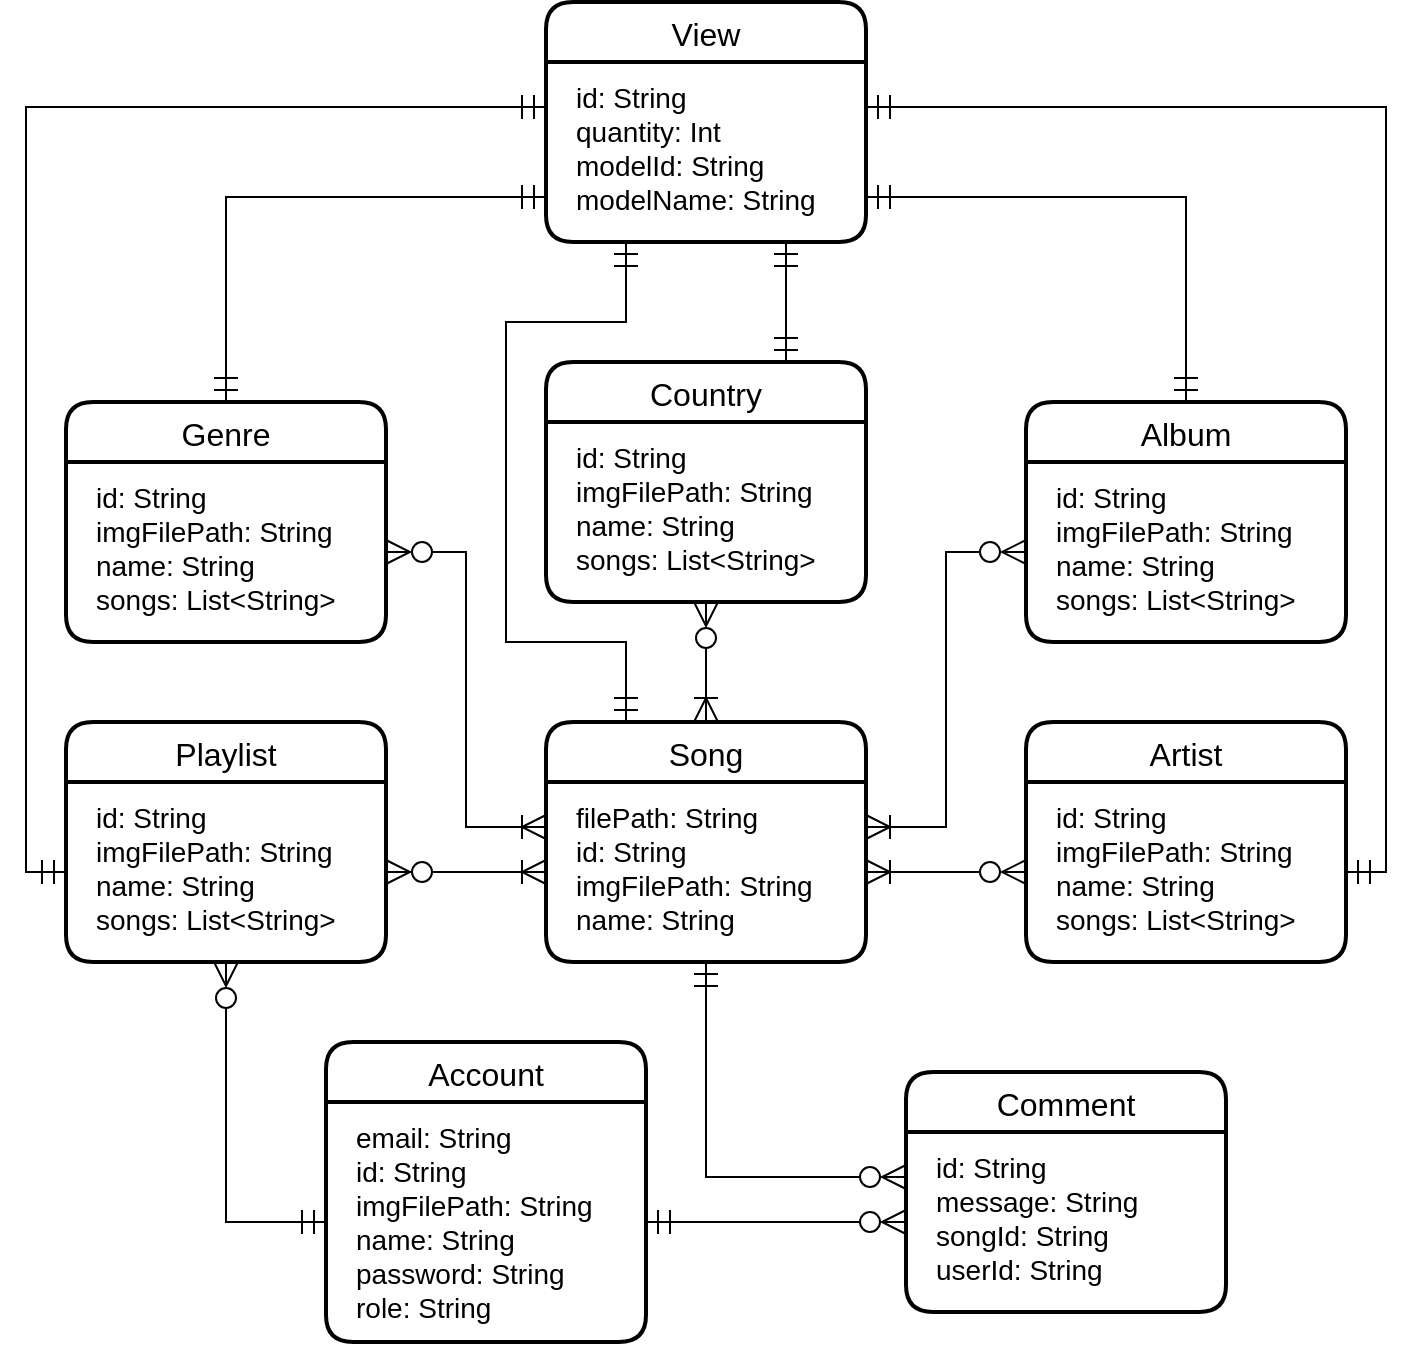 <mxfile version="20.5.1" type="device"><diagram id="imh_jplVHEMOK1gO8Dd0" name="Page-1"><mxGraphModel dx="1038" dy="1740" grid="1" gridSize="10" guides="1" tooltips="1" connect="1" arrows="1" fold="1" page="1" pageScale="1" pageWidth="827" pageHeight="1169" math="0" shadow="0"><root><mxCell id="0"/><mxCell id="1" parent="0"/><mxCell id="A_F9yblzPvORglMfT5ZY-1" value="Genre" style="swimlane;childLayout=stackLayout;horizontal=1;startSize=30;horizontalStack=0;rounded=1;fontSize=16;fontStyle=0;strokeWidth=2;resizeParent=0;resizeLast=1;shadow=0;dashed=0;align=center;" vertex="1" parent="1"><mxGeometry x="100" y="160" width="160" height="120" as="geometry"><mxRectangle x="140" y="100" width="80" height="30" as="alternateBounds"/></mxGeometry></mxCell><mxCell id="A_F9yblzPvORglMfT5ZY-2" value="id: String&#10;imgFilePath: String&#10;name: String&#10;songs: List&lt;String&gt;" style="align=left;strokeColor=none;fillColor=none;spacingLeft=10;fontSize=14;verticalAlign=top;resizable=0;rotatable=0;part=1;spacing=5;" vertex="1" parent="A_F9yblzPvORglMfT5ZY-1"><mxGeometry y="30" width="160" height="90" as="geometry"/></mxCell><mxCell id="A_F9yblzPvORglMfT5ZY-3" value="Country" style="swimlane;childLayout=stackLayout;horizontal=1;startSize=30;horizontalStack=0;rounded=1;fontSize=16;fontStyle=0;strokeWidth=2;resizeParent=0;resizeLast=1;shadow=0;dashed=0;align=center;" vertex="1" parent="1"><mxGeometry x="340" y="140" width="160" height="120" as="geometry"><mxRectangle x="140" y="100" width="80" height="30" as="alternateBounds"/></mxGeometry></mxCell><mxCell id="A_F9yblzPvORglMfT5ZY-4" value="id: String&#10;imgFilePath: String&#10;name: String&#10;songs: List&lt;String&gt;" style="align=left;strokeColor=none;fillColor=none;spacingLeft=10;fontSize=14;verticalAlign=top;resizable=0;rotatable=0;part=1;spacing=5;" vertex="1" parent="A_F9yblzPvORglMfT5ZY-3"><mxGeometry y="30" width="160" height="90" as="geometry"/></mxCell><mxCell id="A_F9yblzPvORglMfT5ZY-5" value="Playlist" style="swimlane;childLayout=stackLayout;horizontal=1;startSize=30;horizontalStack=0;rounded=1;fontSize=16;fontStyle=0;strokeWidth=2;resizeParent=0;resizeLast=1;shadow=0;dashed=0;align=center;" vertex="1" parent="1"><mxGeometry x="100" y="320" width="160" height="120" as="geometry"><mxRectangle x="140" y="100" width="80" height="30" as="alternateBounds"/></mxGeometry></mxCell><mxCell id="A_F9yblzPvORglMfT5ZY-6" value="id: String&#10;imgFilePath: String&#10;name: String&#10;songs: List&lt;String&gt;" style="align=left;strokeColor=none;fillColor=none;spacingLeft=10;fontSize=14;verticalAlign=top;resizable=0;rotatable=0;part=1;spacing=5;" vertex="1" parent="A_F9yblzPvORglMfT5ZY-5"><mxGeometry y="30" width="160" height="90" as="geometry"/></mxCell><mxCell id="A_F9yblzPvORglMfT5ZY-7" value="Artist" style="swimlane;childLayout=stackLayout;horizontal=1;startSize=30;horizontalStack=0;rounded=1;fontSize=16;fontStyle=0;strokeWidth=2;resizeParent=0;resizeLast=1;shadow=0;dashed=0;align=center;" vertex="1" parent="1"><mxGeometry x="580" y="320" width="160" height="120" as="geometry"><mxRectangle x="140" y="100" width="80" height="30" as="alternateBounds"/></mxGeometry></mxCell><mxCell id="A_F9yblzPvORglMfT5ZY-8" value="id: String&#10;imgFilePath: String&#10;name: String&#10;songs: List&lt;String&gt;" style="align=left;strokeColor=none;fillColor=none;spacingLeft=10;fontSize=14;verticalAlign=top;resizable=0;rotatable=0;part=1;spacing=5;" vertex="1" parent="A_F9yblzPvORglMfT5ZY-7"><mxGeometry y="30" width="160" height="90" as="geometry"/></mxCell><mxCell id="A_F9yblzPvORglMfT5ZY-9" value="Album" style="swimlane;childLayout=stackLayout;horizontal=1;startSize=30;horizontalStack=0;rounded=1;fontSize=16;fontStyle=0;strokeWidth=2;resizeParent=0;resizeLast=1;shadow=0;dashed=0;align=center;" vertex="1" parent="1"><mxGeometry x="580" y="160" width="160" height="120" as="geometry"><mxRectangle x="140" y="100" width="80" height="30" as="alternateBounds"/></mxGeometry></mxCell><mxCell id="A_F9yblzPvORglMfT5ZY-10" value="id: String&#10;imgFilePath: String&#10;name: String&#10;songs: List&lt;String&gt;" style="align=left;strokeColor=none;fillColor=none;spacingLeft=10;fontSize=14;verticalAlign=top;resizable=0;rotatable=0;part=1;spacing=5;" vertex="1" parent="A_F9yblzPvORglMfT5ZY-9"><mxGeometry y="30" width="160" height="90" as="geometry"/></mxCell><mxCell id="A_F9yblzPvORglMfT5ZY-25" style="edgeStyle=orthogonalEdgeStyle;rounded=0;jumpSize=6;orthogonalLoop=1;jettySize=auto;html=1;exitX=0.5;exitY=0;exitDx=0;exitDy=0;entryX=0.5;entryY=1;entryDx=0;entryDy=0;fontSize=12;startSize=10;endSize=10;startArrow=ERoneToMany;startFill=0;endArrow=ERzeroToMany;endFill=0;" edge="1" parent="1" source="A_F9yblzPvORglMfT5ZY-11" target="A_F9yblzPvORglMfT5ZY-4"><mxGeometry relative="1" as="geometry"/></mxCell><mxCell id="A_F9yblzPvORglMfT5ZY-11" value="Song" style="swimlane;childLayout=stackLayout;horizontal=1;startSize=30;horizontalStack=0;rounded=1;fontSize=16;fontStyle=0;strokeWidth=2;resizeParent=0;resizeLast=1;shadow=0;dashed=0;align=center;" vertex="1" parent="1"><mxGeometry x="340" y="320" width="160" height="120" as="geometry"><mxRectangle x="140" y="100" width="80" height="30" as="alternateBounds"/></mxGeometry></mxCell><mxCell id="A_F9yblzPvORglMfT5ZY-12" value="filePath: String&#10;id: String&#10;imgFilePath: String&#10;name: String" style="align=left;strokeColor=none;fillColor=none;spacingLeft=10;fontSize=14;verticalAlign=top;resizable=0;rotatable=0;part=1;spacing=5;" vertex="1" parent="A_F9yblzPvORglMfT5ZY-11"><mxGeometry y="30" width="160" height="90" as="geometry"/></mxCell><mxCell id="A_F9yblzPvORglMfT5ZY-13" value="View" style="swimlane;childLayout=stackLayout;horizontal=1;startSize=30;horizontalStack=0;rounded=1;fontSize=16;fontStyle=0;strokeWidth=2;resizeParent=0;resizeLast=1;shadow=0;dashed=0;align=center;" vertex="1" parent="1"><mxGeometry x="340" y="-40" width="160" height="120" as="geometry"><mxRectangle x="140" y="100" width="80" height="30" as="alternateBounds"/></mxGeometry></mxCell><mxCell id="A_F9yblzPvORglMfT5ZY-14" value="id: String&#10;quantity: Int&#10;modelId: String&#10;modelName: String" style="align=left;strokeColor=none;fillColor=none;spacingLeft=10;fontSize=14;verticalAlign=top;resizable=0;rotatable=0;part=1;spacing=5;" vertex="1" parent="A_F9yblzPvORglMfT5ZY-13"><mxGeometry y="30" width="160" height="90" as="geometry"/></mxCell><mxCell id="A_F9yblzPvORglMfT5ZY-16" value="Comment" style="swimlane;childLayout=stackLayout;horizontal=1;startSize=30;horizontalStack=0;rounded=1;fontSize=16;fontStyle=0;strokeWidth=2;resizeParent=0;resizeLast=1;shadow=0;dashed=0;align=center;" vertex="1" parent="1"><mxGeometry x="520" y="495" width="160" height="120" as="geometry"><mxRectangle x="140" y="100" width="80" height="30" as="alternateBounds"/></mxGeometry></mxCell><mxCell id="A_F9yblzPvORglMfT5ZY-17" value="id: String&#10;message: String&#10;songId: String&#10;userId: String" style="align=left;strokeColor=none;fillColor=none;spacingLeft=10;fontSize=14;verticalAlign=top;resizable=0;rotatable=0;part=1;spacing=5;" vertex="1" parent="A_F9yblzPvORglMfT5ZY-16"><mxGeometry y="30" width="160" height="90" as="geometry"/></mxCell><mxCell id="A_F9yblzPvORglMfT5ZY-32" style="edgeStyle=orthogonalEdgeStyle;rounded=0;jumpSize=6;orthogonalLoop=1;jettySize=auto;html=1;exitX=0;exitY=0.5;exitDx=0;exitDy=0;entryX=0.5;entryY=1;entryDx=0;entryDy=0;fontSize=12;startArrow=ERmandOne;startFill=0;endArrow=ERzeroToMany;endFill=0;startSize=10;endSize=10;" edge="1" parent="1" source="A_F9yblzPvORglMfT5ZY-19" target="A_F9yblzPvORglMfT5ZY-6"><mxGeometry relative="1" as="geometry"><Array as="points"><mxPoint x="180" y="570"/></Array></mxGeometry></mxCell><mxCell id="A_F9yblzPvORglMfT5ZY-18" value="Account" style="swimlane;childLayout=stackLayout;horizontal=1;startSize=30;horizontalStack=0;rounded=1;fontSize=16;fontStyle=0;strokeWidth=2;resizeParent=0;resizeLast=1;shadow=0;dashed=0;align=center;" vertex="1" parent="1"><mxGeometry x="230" y="480" width="160" height="150" as="geometry"><mxRectangle x="140" y="100" width="80" height="30" as="alternateBounds"/></mxGeometry></mxCell><mxCell id="A_F9yblzPvORglMfT5ZY-19" value="email: String&#10;id: String&#10;imgFilePath: String&#10;name: String&#10;password: String&#10;role: String" style="align=left;strokeColor=none;fillColor=none;spacingLeft=10;fontSize=14;verticalAlign=top;resizable=0;rotatable=0;part=1;spacing=5;" vertex="1" parent="A_F9yblzPvORglMfT5ZY-18"><mxGeometry y="30" width="160" height="120" as="geometry"/></mxCell><mxCell id="A_F9yblzPvORglMfT5ZY-20" value="" style="edgeStyle=entityRelationEdgeStyle;fontSize=12;html=1;endArrow=ERoneToMany;startArrow=ERzeroToMany;rounded=0;entryX=0;entryY=0.5;entryDx=0;entryDy=0;exitX=1;exitY=0.5;exitDx=0;exitDy=0;fontStyle=0;jumpSize=6;endSize=10;startSize=10;" edge="1" parent="1" source="A_F9yblzPvORglMfT5ZY-6" target="A_F9yblzPvORglMfT5ZY-12"><mxGeometry width="100" height="100" relative="1" as="geometry"><mxPoint x="300" y="480" as="sourcePoint"/><mxPoint x="400" y="380" as="targetPoint"/></mxGeometry></mxCell><mxCell id="A_F9yblzPvORglMfT5ZY-27" style="edgeStyle=orthogonalEdgeStyle;rounded=0;jumpSize=6;orthogonalLoop=1;jettySize=auto;html=1;exitX=1;exitY=0.5;exitDx=0;exitDy=0;entryX=0;entryY=0.5;entryDx=0;entryDy=0;fontSize=12;startArrow=ERoneToMany;startFill=0;endArrow=ERzeroToMany;endFill=0;startSize=10;endSize=10;" edge="1" parent="1" source="A_F9yblzPvORglMfT5ZY-12" target="A_F9yblzPvORglMfT5ZY-8"><mxGeometry relative="1" as="geometry"/></mxCell><mxCell id="A_F9yblzPvORglMfT5ZY-28" style="edgeStyle=orthogonalEdgeStyle;rounded=0;jumpSize=6;orthogonalLoop=1;jettySize=auto;html=1;exitX=1;exitY=0.25;exitDx=0;exitDy=0;entryX=0;entryY=0.5;entryDx=0;entryDy=0;fontSize=12;startArrow=ERoneToMany;startFill=0;endArrow=ERzeroToMany;endFill=0;startSize=10;endSize=10;" edge="1" parent="1" source="A_F9yblzPvORglMfT5ZY-12" target="A_F9yblzPvORglMfT5ZY-10"><mxGeometry relative="1" as="geometry"/></mxCell><mxCell id="A_F9yblzPvORglMfT5ZY-29" style="edgeStyle=orthogonalEdgeStyle;rounded=0;jumpSize=6;orthogonalLoop=1;jettySize=auto;html=1;exitX=0;exitY=0.25;exitDx=0;exitDy=0;entryX=1;entryY=0.5;entryDx=0;entryDy=0;fontSize=12;startArrow=ERoneToMany;startFill=0;endArrow=ERzeroToMany;endFill=0;startSize=10;endSize=10;" edge="1" parent="1" source="A_F9yblzPvORglMfT5ZY-12" target="A_F9yblzPvORglMfT5ZY-2"><mxGeometry relative="1" as="geometry"/></mxCell><mxCell id="A_F9yblzPvORglMfT5ZY-30" style="edgeStyle=orthogonalEdgeStyle;rounded=0;jumpSize=6;orthogonalLoop=1;jettySize=auto;html=1;exitX=1;exitY=0.5;exitDx=0;exitDy=0;entryX=0;entryY=0.5;entryDx=0;entryDy=0;fontSize=12;startArrow=ERmandOne;startFill=0;endArrow=ERzeroToMany;endFill=0;startSize=10;endSize=10;" edge="1" parent="1" source="A_F9yblzPvORglMfT5ZY-19" target="A_F9yblzPvORglMfT5ZY-17"><mxGeometry relative="1" as="geometry"/></mxCell><mxCell id="A_F9yblzPvORglMfT5ZY-31" style="edgeStyle=orthogonalEdgeStyle;rounded=0;jumpSize=6;orthogonalLoop=1;jettySize=auto;html=1;exitX=0.5;exitY=1;exitDx=0;exitDy=0;entryX=0;entryY=0.25;entryDx=0;entryDy=0;fontSize=12;startArrow=ERmandOne;startFill=0;endArrow=ERzeroToMany;endFill=0;startSize=10;endSize=10;" edge="1" parent="1" source="A_F9yblzPvORglMfT5ZY-12" target="A_F9yblzPvORglMfT5ZY-17"><mxGeometry relative="1" as="geometry"><Array as="points"><mxPoint x="420" y="548"/></Array></mxGeometry></mxCell><mxCell id="A_F9yblzPvORglMfT5ZY-33" style="edgeStyle=orthogonalEdgeStyle;rounded=0;jumpSize=6;orthogonalLoop=1;jettySize=auto;html=1;exitX=0;exitY=0.75;exitDx=0;exitDy=0;entryX=0.5;entryY=0;entryDx=0;entryDy=0;fontSize=12;startArrow=ERmandOne;startFill=0;endArrow=ERmandOne;endFill=0;startSize=10;endSize=10;" edge="1" parent="1" source="A_F9yblzPvORglMfT5ZY-14" target="A_F9yblzPvORglMfT5ZY-1"><mxGeometry relative="1" as="geometry"/></mxCell><mxCell id="A_F9yblzPvORglMfT5ZY-35" style="edgeStyle=orthogonalEdgeStyle;rounded=0;jumpSize=6;orthogonalLoop=1;jettySize=auto;html=1;exitX=0;exitY=0.25;exitDx=0;exitDy=0;entryX=0;entryY=0.5;entryDx=0;entryDy=0;fontSize=12;startArrow=ERmandOne;startFill=0;endArrow=ERmandOne;endFill=0;startSize=10;endSize=10;" edge="1" parent="1" source="A_F9yblzPvORglMfT5ZY-14" target="A_F9yblzPvORglMfT5ZY-6"><mxGeometry relative="1" as="geometry"/></mxCell><mxCell id="A_F9yblzPvORglMfT5ZY-36" style="edgeStyle=orthogonalEdgeStyle;rounded=0;jumpSize=6;orthogonalLoop=1;jettySize=auto;html=1;exitX=1;exitY=0.75;exitDx=0;exitDy=0;entryX=0.5;entryY=0;entryDx=0;entryDy=0;fontSize=12;startArrow=ERmandOne;startFill=0;endArrow=ERmandOne;endFill=0;startSize=10;endSize=10;" edge="1" parent="1" source="A_F9yblzPvORglMfT5ZY-14" target="A_F9yblzPvORglMfT5ZY-9"><mxGeometry relative="1" as="geometry"/></mxCell><mxCell id="A_F9yblzPvORglMfT5ZY-37" style="edgeStyle=orthogonalEdgeStyle;rounded=0;jumpSize=6;orthogonalLoop=1;jettySize=auto;html=1;exitX=1;exitY=0.25;exitDx=0;exitDy=0;entryX=1;entryY=0.5;entryDx=0;entryDy=0;fontSize=12;startArrow=ERmandOne;startFill=0;endArrow=ERmandOne;endFill=0;startSize=10;endSize=10;" edge="1" parent="1" source="A_F9yblzPvORglMfT5ZY-14" target="A_F9yblzPvORglMfT5ZY-8"><mxGeometry relative="1" as="geometry"/></mxCell><mxCell id="A_F9yblzPvORglMfT5ZY-38" style="edgeStyle=orthogonalEdgeStyle;rounded=0;jumpSize=6;orthogonalLoop=1;jettySize=auto;html=1;exitX=0.75;exitY=1;exitDx=0;exitDy=0;entryX=0.75;entryY=0;entryDx=0;entryDy=0;fontSize=12;startArrow=ERmandOne;startFill=0;endArrow=ERmandOne;endFill=0;startSize=10;endSize=10;" edge="1" parent="1" source="A_F9yblzPvORglMfT5ZY-14" target="A_F9yblzPvORglMfT5ZY-3"><mxGeometry relative="1" as="geometry"/></mxCell><mxCell id="A_F9yblzPvORglMfT5ZY-39" style="edgeStyle=orthogonalEdgeStyle;rounded=0;jumpSize=6;orthogonalLoop=1;jettySize=auto;html=1;exitX=0.25;exitY=1;exitDx=0;exitDy=0;entryX=0.25;entryY=0;entryDx=0;entryDy=0;fontSize=12;startArrow=ERmandOne;startFill=0;endArrow=ERmandOne;endFill=0;startSize=10;endSize=10;" edge="1" parent="1" source="A_F9yblzPvORglMfT5ZY-14" target="A_F9yblzPvORglMfT5ZY-11"><mxGeometry relative="1" as="geometry"><Array as="points"><mxPoint x="380" y="120"/><mxPoint x="320" y="120"/><mxPoint x="320" y="280"/><mxPoint x="380" y="280"/></Array></mxGeometry></mxCell></root></mxGraphModel></diagram></mxfile>